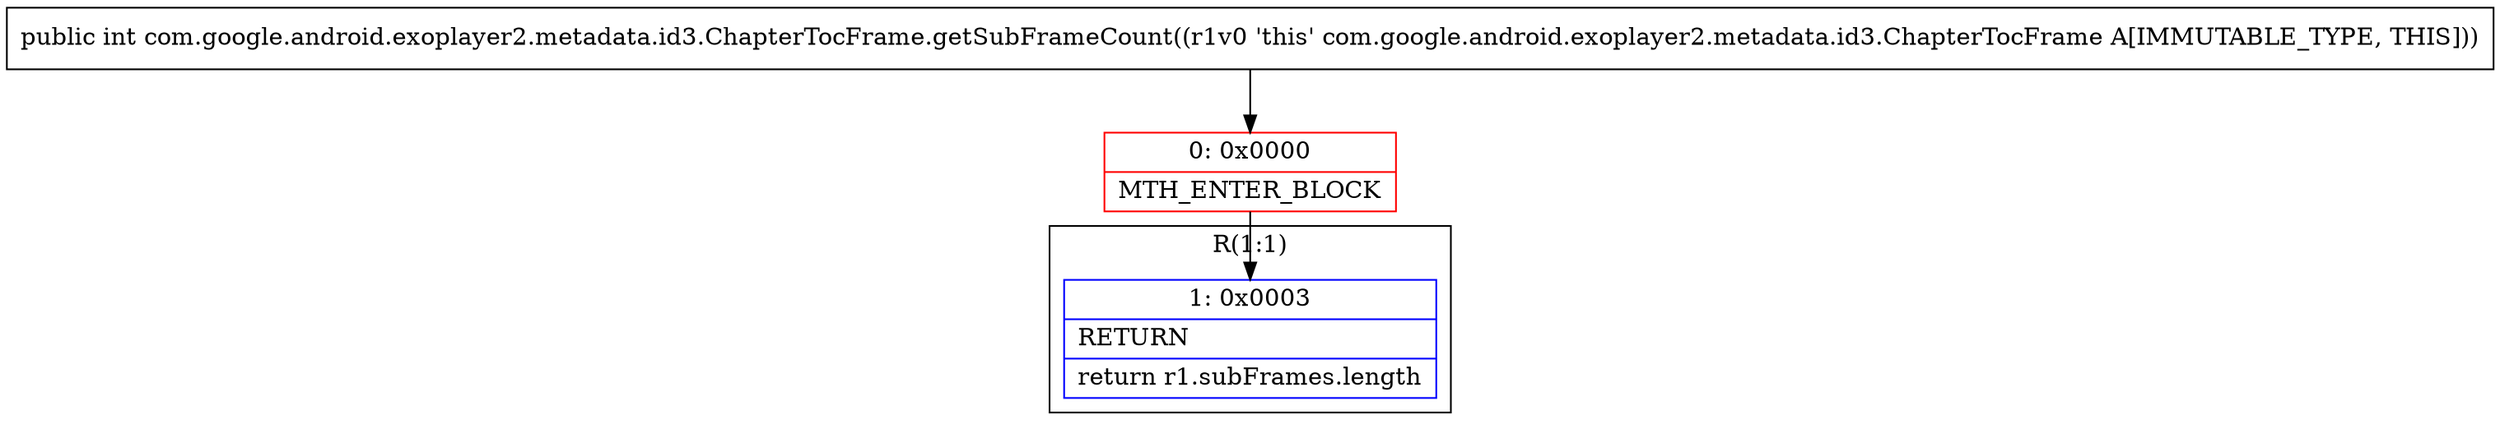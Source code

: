 digraph "CFG forcom.google.android.exoplayer2.metadata.id3.ChapterTocFrame.getSubFrameCount()I" {
subgraph cluster_Region_713216216 {
label = "R(1:1)";
node [shape=record,color=blue];
Node_1 [shape=record,label="{1\:\ 0x0003|RETURN\l|return r1.subFrames.length\l}"];
}
Node_0 [shape=record,color=red,label="{0\:\ 0x0000|MTH_ENTER_BLOCK\l}"];
MethodNode[shape=record,label="{public int com.google.android.exoplayer2.metadata.id3.ChapterTocFrame.getSubFrameCount((r1v0 'this' com.google.android.exoplayer2.metadata.id3.ChapterTocFrame A[IMMUTABLE_TYPE, THIS])) }"];
MethodNode -> Node_0;
Node_0 -> Node_1;
}

